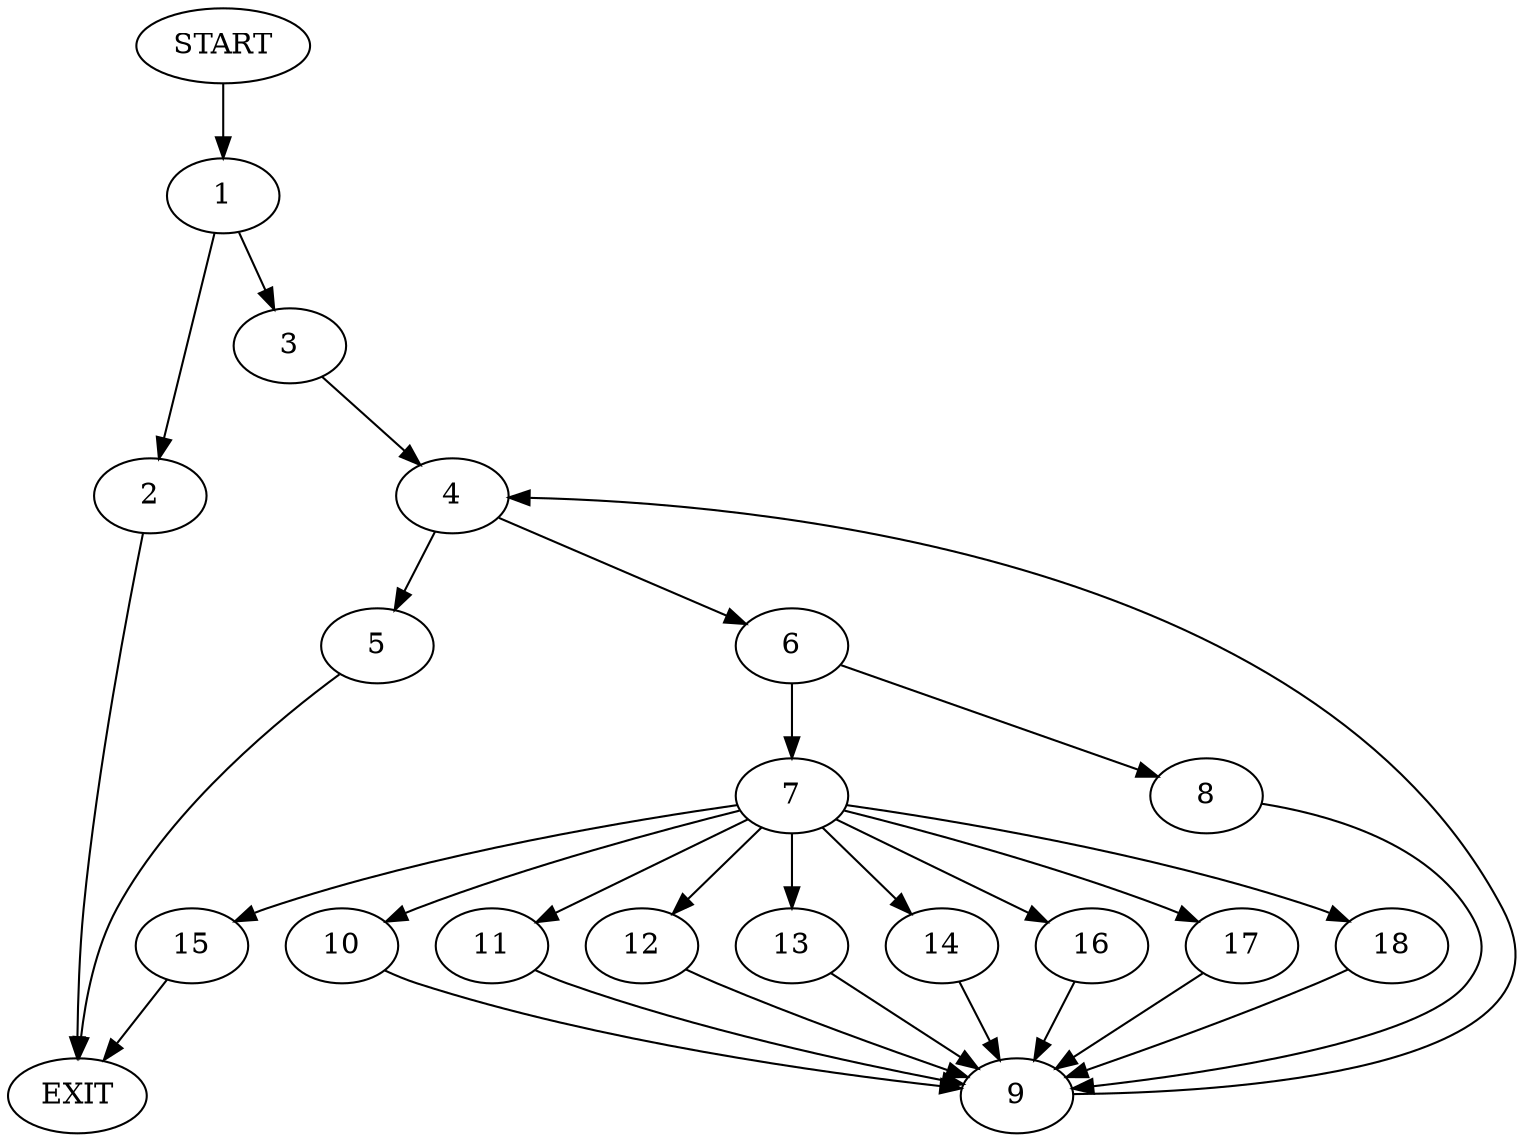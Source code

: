 digraph {
0 [label="START"]
19 [label="EXIT"]
0 -> 1
1 -> 2
1 -> 3
3 -> 4
2 -> 19
4 -> 5
4 -> 6
5 -> 19
6 -> 7
6 -> 8
8 -> 9
7 -> 10
7 -> 11
7 -> 12
7 -> 13
7 -> 14
7 -> 15
7 -> 16
7 -> 17
7 -> 18
9 -> 4
13 -> 9
15 -> 19
12 -> 9
18 -> 9
14 -> 9
10 -> 9
17 -> 9
11 -> 9
16 -> 9
}

